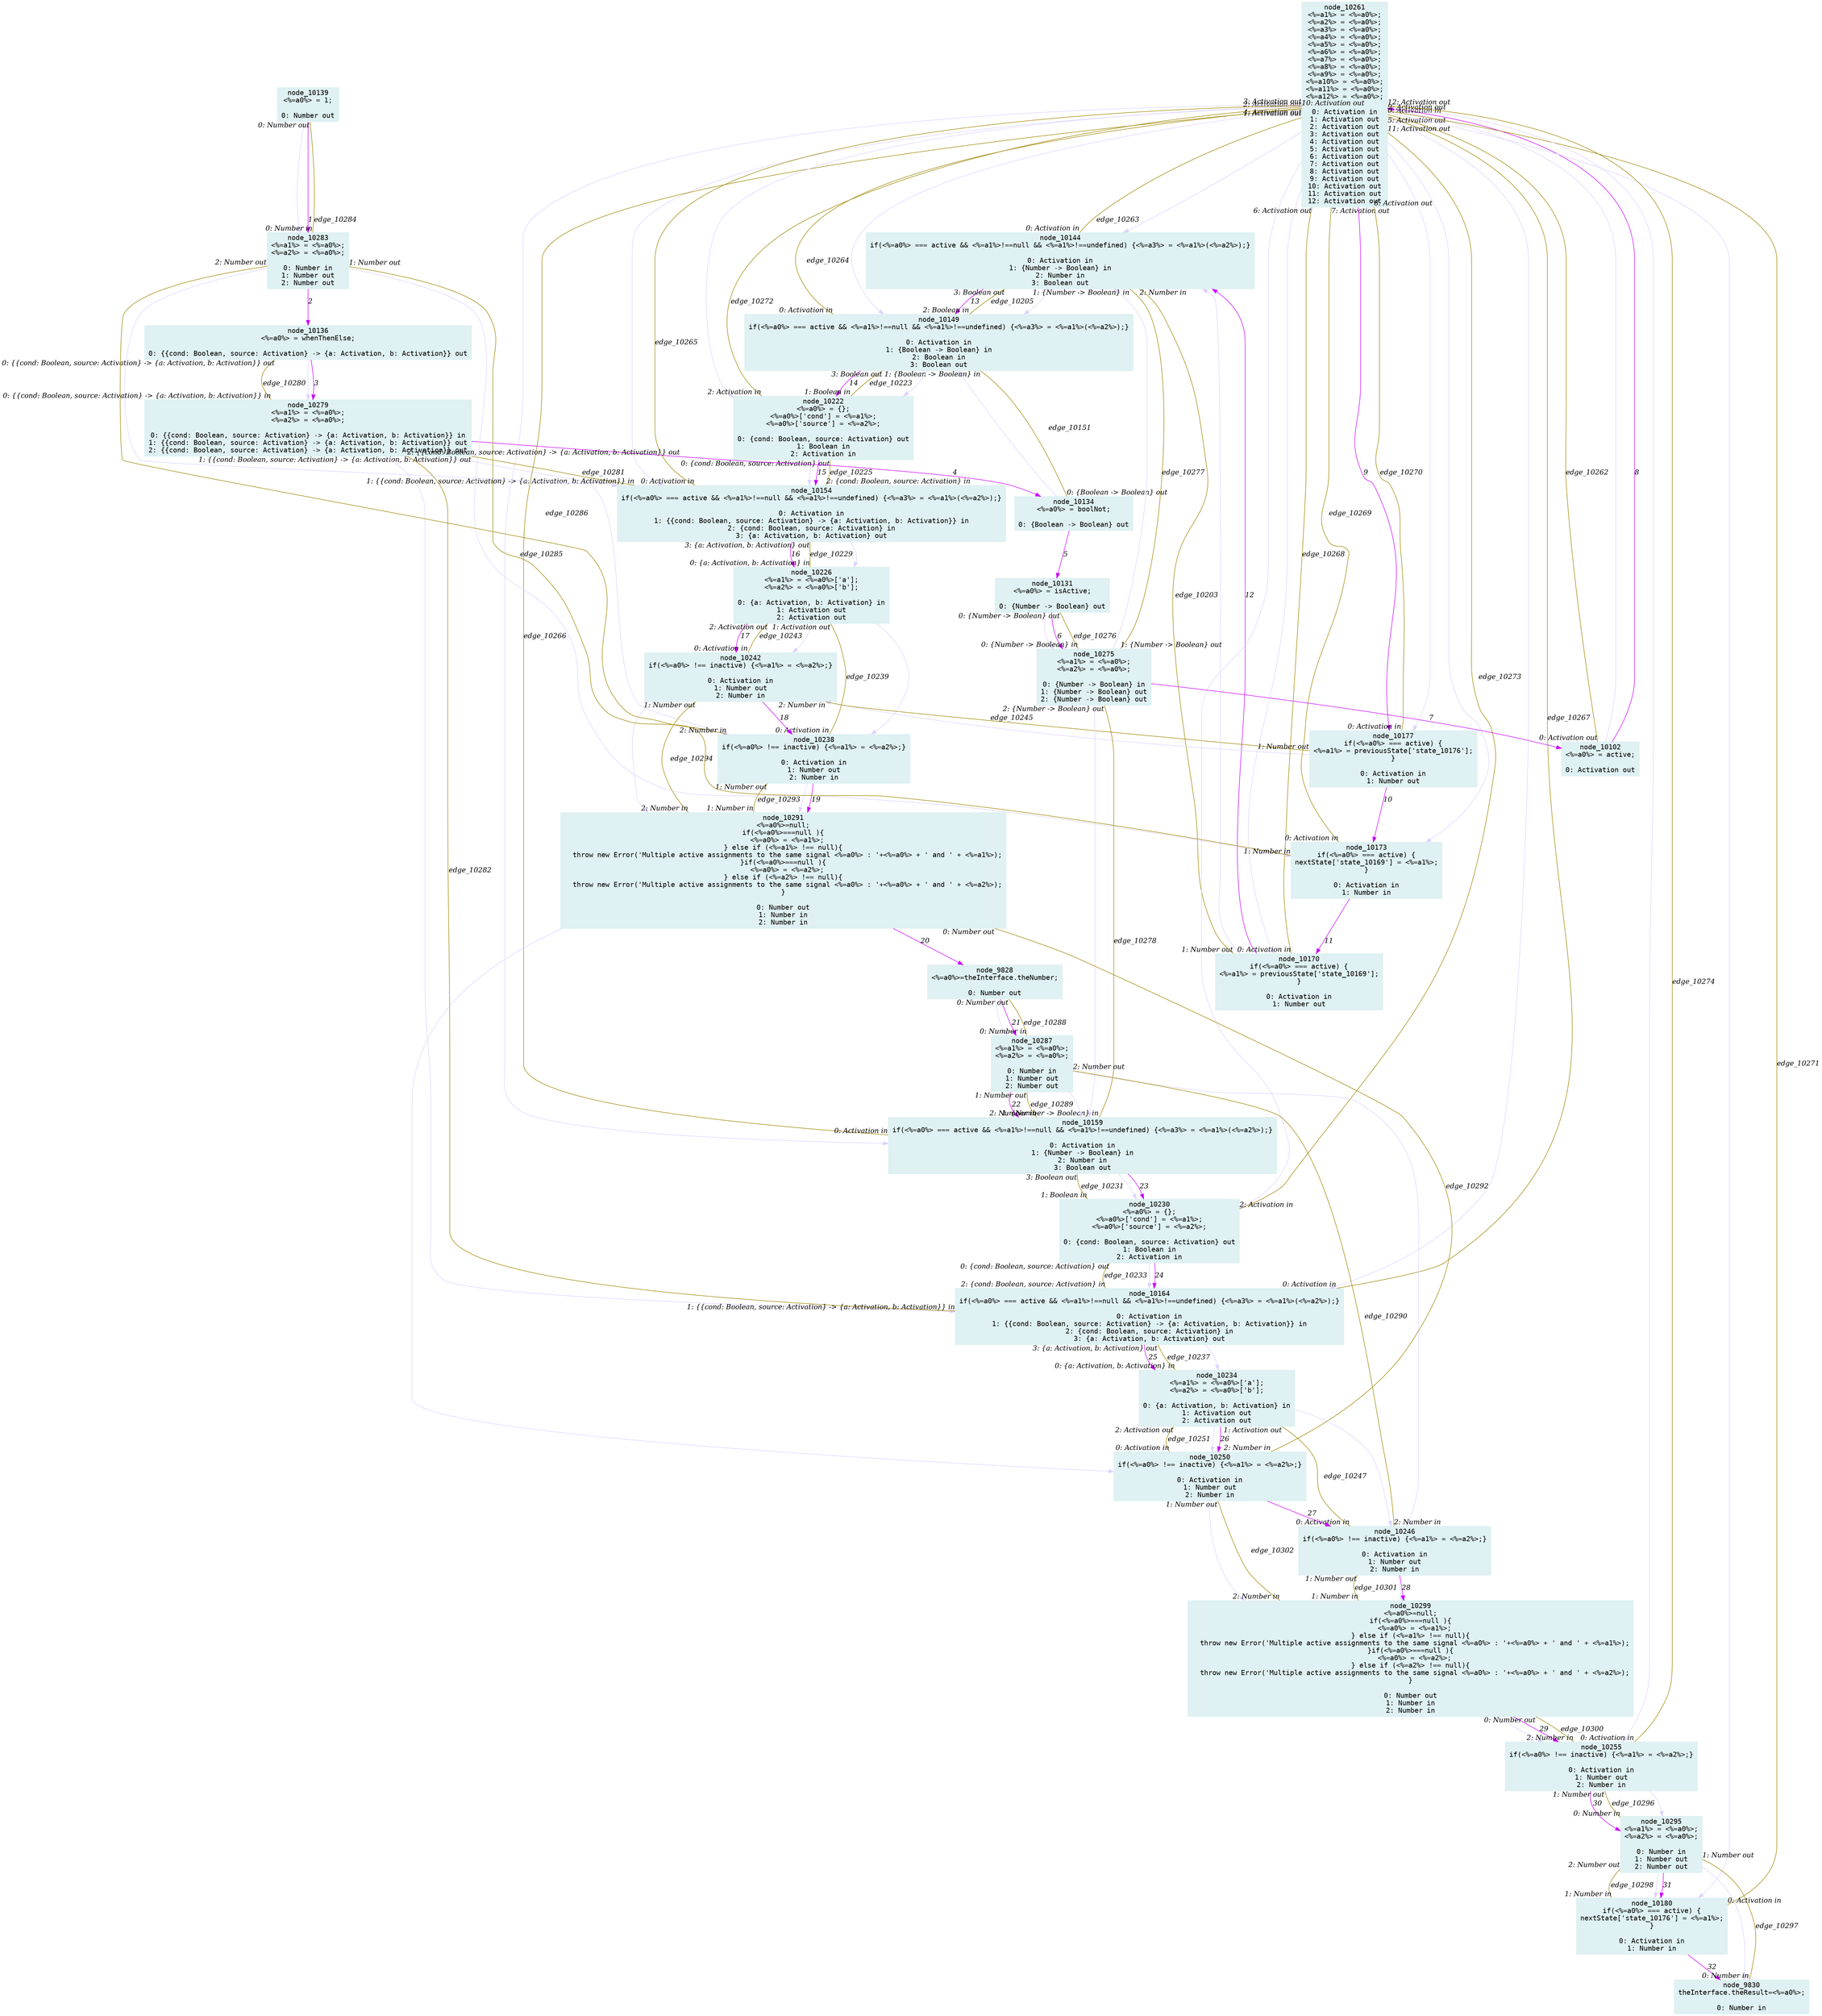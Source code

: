 digraph g{node_9828 [shape="box", style="filled", color="#dff1f2", fontname="Courier", label="node_9828
<%=a0%>=theInterface.theNumber;

0: Number out" ]
node_9830 [shape="box", style="filled", color="#dff1f2", fontname="Courier", label="node_9830
theInterface.theResult=<%=a0%>;

0: Number in" ]
node_10102 [shape="box", style="filled", color="#dff1f2", fontname="Courier", label="node_10102
<%=a0%> = active;

0: Activation out" ]
node_10131 [shape="box", style="filled", color="#dff1f2", fontname="Courier", label="node_10131
<%=a0%> = isActive;

0: {Number -> Boolean} out" ]
node_10134 [shape="box", style="filled", color="#dff1f2", fontname="Courier", label="node_10134
<%=a0%> = boolNot;

0: {Boolean -> Boolean} out" ]
node_10136 [shape="box", style="filled", color="#dff1f2", fontname="Courier", label="node_10136
<%=a0%> = whenThenElse;

0: {{cond: Boolean, source: Activation} -> {a: Activation, b: Activation}} out" ]
node_10139 [shape="box", style="filled", color="#dff1f2", fontname="Courier", label="node_10139
<%=a0%> = 1;

0: Number out" ]
node_10144 [shape="box", style="filled", color="#dff1f2", fontname="Courier", label="node_10144
if(<%=a0%> === active && <%=a1%>!==null && <%=a1%>!==undefined) {<%=a3%> = <%=a1%>(<%=a2%>);}

0: Activation in
1: {Number -> Boolean} in
2: Number in
3: Boolean out" ]
node_10149 [shape="box", style="filled", color="#dff1f2", fontname="Courier", label="node_10149
if(<%=a0%> === active && <%=a1%>!==null && <%=a1%>!==undefined) {<%=a3%> = <%=a1%>(<%=a2%>);}

0: Activation in
1: {Boolean -> Boolean} in
2: Boolean in
3: Boolean out" ]
node_10154 [shape="box", style="filled", color="#dff1f2", fontname="Courier", label="node_10154
if(<%=a0%> === active && <%=a1%>!==null && <%=a1%>!==undefined) {<%=a3%> = <%=a1%>(<%=a2%>);}

0: Activation in
1: {{cond: Boolean, source: Activation} -> {a: Activation, b: Activation}} in
2: {cond: Boolean, source: Activation} in
3: {a: Activation, b: Activation} out" ]
node_10159 [shape="box", style="filled", color="#dff1f2", fontname="Courier", label="node_10159
if(<%=a0%> === active && <%=a1%>!==null && <%=a1%>!==undefined) {<%=a3%> = <%=a1%>(<%=a2%>);}

0: Activation in
1: {Number -> Boolean} in
2: Number in
3: Boolean out" ]
node_10164 [shape="box", style="filled", color="#dff1f2", fontname="Courier", label="node_10164
if(<%=a0%> === active && <%=a1%>!==null && <%=a1%>!==undefined) {<%=a3%> = <%=a1%>(<%=a2%>);}

0: Activation in
1: {{cond: Boolean, source: Activation} -> {a: Activation, b: Activation}} in
2: {cond: Boolean, source: Activation} in
3: {a: Activation, b: Activation} out" ]
node_10170 [shape="box", style="filled", color="#dff1f2", fontname="Courier", label="node_10170
if(<%=a0%> === active) {
<%=a1%> = previousState['state_10169'];
}

0: Activation in
1: Number out" ]
node_10173 [shape="box", style="filled", color="#dff1f2", fontname="Courier", label="node_10173
if(<%=a0%> === active) {
nextState['state_10169'] = <%=a1%>;
}

0: Activation in
1: Number in" ]
node_10177 [shape="box", style="filled", color="#dff1f2", fontname="Courier", label="node_10177
if(<%=a0%> === active) {
<%=a1%> = previousState['state_10176'];
}

0: Activation in
1: Number out" ]
node_10180 [shape="box", style="filled", color="#dff1f2", fontname="Courier", label="node_10180
if(<%=a0%> === active) {
nextState['state_10176'] = <%=a1%>;
}

0: Activation in
1: Number in" ]
node_10222 [shape="box", style="filled", color="#dff1f2", fontname="Courier", label="node_10222
<%=a0%> = {};
<%=a0%>['cond'] = <%=a1%>;
<%=a0%>['source'] = <%=a2%>;

0: {cond: Boolean, source: Activation} out
1: Boolean in
2: Activation in" ]
node_10226 [shape="box", style="filled", color="#dff1f2", fontname="Courier", label="node_10226
<%=a1%> = <%=a0%>['a'];
<%=a2%> = <%=a0%>['b'];

0: {a: Activation, b: Activation} in
1: Activation out
2: Activation out" ]
node_10230 [shape="box", style="filled", color="#dff1f2", fontname="Courier", label="node_10230
<%=a0%> = {};
<%=a0%>['cond'] = <%=a1%>;
<%=a0%>['source'] = <%=a2%>;

0: {cond: Boolean, source: Activation} out
1: Boolean in
2: Activation in" ]
node_10234 [shape="box", style="filled", color="#dff1f2", fontname="Courier", label="node_10234
<%=a1%> = <%=a0%>['a'];
<%=a2%> = <%=a0%>['b'];

0: {a: Activation, b: Activation} in
1: Activation out
2: Activation out" ]
node_10238 [shape="box", style="filled", color="#dff1f2", fontname="Courier", label="node_10238
if(<%=a0%> !== inactive) {<%=a1%> = <%=a2%>;}

0: Activation in
1: Number out
2: Number in" ]
node_10242 [shape="box", style="filled", color="#dff1f2", fontname="Courier", label="node_10242
if(<%=a0%> !== inactive) {<%=a1%> = <%=a2%>;}

0: Activation in
1: Number out
2: Number in" ]
node_10246 [shape="box", style="filled", color="#dff1f2", fontname="Courier", label="node_10246
if(<%=a0%> !== inactive) {<%=a1%> = <%=a2%>;}

0: Activation in
1: Number out
2: Number in" ]
node_10250 [shape="box", style="filled", color="#dff1f2", fontname="Courier", label="node_10250
if(<%=a0%> !== inactive) {<%=a1%> = <%=a2%>;}

0: Activation in
1: Number out
2: Number in" ]
node_10255 [shape="box", style="filled", color="#dff1f2", fontname="Courier", label="node_10255
if(<%=a0%> !== inactive) {<%=a1%> = <%=a2%>;}

0: Activation in
1: Number out
2: Number in" ]
node_10261 [shape="box", style="filled", color="#dff1f2", fontname="Courier", label="node_10261
<%=a1%> = <%=a0%>;
<%=a2%> = <%=a0%>;
<%=a3%> = <%=a0%>;
<%=a4%> = <%=a0%>;
<%=a5%> = <%=a0%>;
<%=a6%> = <%=a0%>;
<%=a7%> = <%=a0%>;
<%=a8%> = <%=a0%>;
<%=a9%> = <%=a0%>;
<%=a10%> = <%=a0%>;
<%=a11%> = <%=a0%>;
<%=a12%> = <%=a0%>;

0: Activation in
1: Activation out
2: Activation out
3: Activation out
4: Activation out
5: Activation out
6: Activation out
7: Activation out
8: Activation out
9: Activation out
10: Activation out
11: Activation out
12: Activation out" ]
node_10275 [shape="box", style="filled", color="#dff1f2", fontname="Courier", label="node_10275
<%=a1%> = <%=a0%>;
<%=a2%> = <%=a0%>;

0: {Number -> Boolean} in
1: {Number -> Boolean} out
2: {Number -> Boolean} out" ]
node_10279 [shape="box", style="filled", color="#dff1f2", fontname="Courier", label="node_10279
<%=a1%> = <%=a0%>;
<%=a2%> = <%=a0%>;

0: {{cond: Boolean, source: Activation} -> {a: Activation, b: Activation}} in
1: {{cond: Boolean, source: Activation} -> {a: Activation, b: Activation}} out
2: {{cond: Boolean, source: Activation} -> {a: Activation, b: Activation}} out" ]
node_10283 [shape="box", style="filled", color="#dff1f2", fontname="Courier", label="node_10283
<%=a1%> = <%=a0%>;
<%=a2%> = <%=a0%>;

0: Number in
1: Number out
2: Number out" ]
node_10287 [shape="box", style="filled", color="#dff1f2", fontname="Courier", label="node_10287
<%=a1%> = <%=a0%>;
<%=a2%> = <%=a0%>;

0: Number in
1: Number out
2: Number out" ]
node_10291 [shape="box", style="filled", color="#dff1f2", fontname="Courier", label="node_10291
<%=a0%>=null;
if(<%=a0%>===null ){
  <%=a0%> = <%=a1%>;
} else if (<%=a1%> !== null){
  throw new Error('Multiple active assignments to the same signal <%=a0%> : '+<%=a0%> + ' and ' + <%=a1%>);
}if(<%=a0%>===null ){
  <%=a0%> = <%=a2%>;
} else if (<%=a2%> !== null){
  throw new Error('Multiple active assignments to the same signal <%=a0%> : '+<%=a0%> + ' and ' + <%=a2%>);
}

0: Number out
1: Number in
2: Number in" ]
node_10295 [shape="box", style="filled", color="#dff1f2", fontname="Courier", label="node_10295
<%=a1%> = <%=a0%>;
<%=a2%> = <%=a0%>;

0: Number in
1: Number out
2: Number out" ]
node_10299 [shape="box", style="filled", color="#dff1f2", fontname="Courier", label="node_10299
<%=a0%>=null;
if(<%=a0%>===null ){
  <%=a0%> = <%=a1%>;
} else if (<%=a1%> !== null){
  throw new Error('Multiple active assignments to the same signal <%=a0%> : '+<%=a0%> + ' and ' + <%=a1%>);
}if(<%=a0%>===null ){
  <%=a0%> = <%=a2%>;
} else if (<%=a2%> !== null){
  throw new Error('Multiple active assignments to the same signal <%=a0%> : '+<%=a0%> + ' and ' + <%=a2%>);
}

0: Number out
1: Number in
2: Number in" ]
node_10295 -> node_9830 [dir=forward, arrowHead=normal, fontname="Times-Italic", arrowsize=1, color="#ddd2ff", label="",  headlabel="", taillabel="" ]
node_10295 -> node_10180 [dir=forward, arrowHead=normal, fontname="Times-Italic", arrowsize=1, color="#ddd2ff", label="",  headlabel="", taillabel="" ]
node_10255 -> node_10295 [dir=forward, arrowHead=normal, fontname="Times-Italic", arrowsize=1, color="#ddd2ff", label="",  headlabel="", taillabel="" ]
node_10299 -> node_10255 [dir=forward, arrowHead=normal, fontname="Times-Italic", arrowsize=1, color="#ddd2ff", label="",  headlabel="", taillabel="" ]
node_10246 -> node_10299 [dir=forward, arrowHead=normal, fontname="Times-Italic", arrowsize=1, color="#ddd2ff", label="",  headlabel="", taillabel="" ]
node_10250 -> node_10299 [dir=forward, arrowHead=normal, fontname="Times-Italic", arrowsize=1, color="#ddd2ff", label="",  headlabel="", taillabel="" ]
node_10234 -> node_10246 [dir=forward, arrowHead=normal, fontname="Times-Italic", arrowsize=1, color="#ddd2ff", label="",  headlabel="", taillabel="" ]
node_10234 -> node_10250 [dir=forward, arrowHead=normal, fontname="Times-Italic", arrowsize=1, color="#ddd2ff", label="",  headlabel="", taillabel="" ]
node_10164 -> node_10234 [dir=forward, arrowHead=normal, fontname="Times-Italic", arrowsize=1, color="#ddd2ff", label="",  headlabel="", taillabel="" ]
node_10230 -> node_10164 [dir=forward, arrowHead=normal, fontname="Times-Italic", arrowsize=1, color="#ddd2ff", label="",  headlabel="", taillabel="" ]
node_10159 -> node_10230 [dir=forward, arrowHead=normal, fontname="Times-Italic", arrowsize=1, color="#ddd2ff", label="",  headlabel="", taillabel="" ]
node_10287 -> node_10159 [dir=forward, arrowHead=normal, fontname="Times-Italic", arrowsize=1, color="#ddd2ff", label="",  headlabel="", taillabel="" ]
node_10287 -> node_10246 [dir=forward, arrowHead=normal, fontname="Times-Italic", arrowsize=1, color="#ddd2ff", label="",  headlabel="", taillabel="" ]
node_9828 -> node_10287 [dir=forward, arrowHead=normal, fontname="Times-Italic", arrowsize=1, color="#ddd2ff", label="",  headlabel="", taillabel="" ]
node_10291 -> node_10250 [dir=forward, arrowHead=normal, fontname="Times-Italic", arrowsize=1, color="#ddd2ff", label="",  headlabel="", taillabel="" ]
node_10238 -> node_10291 [dir=forward, arrowHead=normal, fontname="Times-Italic", arrowsize=1, color="#ddd2ff", label="",  headlabel="", taillabel="" ]
node_10242 -> node_10291 [dir=forward, arrowHead=normal, fontname="Times-Italic", arrowsize=1, color="#ddd2ff", label="",  headlabel="", taillabel="" ]
node_10226 -> node_10238 [dir=forward, arrowHead=normal, fontname="Times-Italic", arrowsize=1, color="#ddd2ff", label="",  headlabel="", taillabel="" ]
node_10226 -> node_10242 [dir=forward, arrowHead=normal, fontname="Times-Italic", arrowsize=1, color="#ddd2ff", label="",  headlabel="", taillabel="" ]
node_10154 -> node_10226 [dir=forward, arrowHead=normal, fontname="Times-Italic", arrowsize=1, color="#ddd2ff", label="",  headlabel="", taillabel="" ]
node_10222 -> node_10154 [dir=forward, arrowHead=normal, fontname="Times-Italic", arrowsize=1, color="#ddd2ff", label="",  headlabel="", taillabel="" ]
node_10149 -> node_10222 [dir=forward, arrowHead=normal, fontname="Times-Italic", arrowsize=1, color="#ddd2ff", label="",  headlabel="", taillabel="" ]
node_10144 -> node_10149 [dir=forward, arrowHead=normal, fontname="Times-Italic", arrowsize=1, color="#ddd2ff", label="",  headlabel="", taillabel="" ]
node_10170 -> node_10144 [dir=forward, arrowHead=normal, fontname="Times-Italic", arrowsize=1, color="#ddd2ff", label="",  headlabel="", taillabel="" ]
node_10177 -> node_10242 [dir=forward, arrowHead=normal, fontname="Times-Italic", arrowsize=1, color="#ddd2ff", label="",  headlabel="", taillabel="" ]
node_10261 -> node_10144 [dir=forward, arrowHead=normal, fontname="Times-Italic", arrowsize=1, color="#ddd2ff", label="",  headlabel="", taillabel="" ]
node_10261 -> node_10149 [dir=forward, arrowHead=normal, fontname="Times-Italic", arrowsize=1, color="#ddd2ff", label="",  headlabel="", taillabel="" ]
node_10261 -> node_10154 [dir=forward, arrowHead=normal, fontname="Times-Italic", arrowsize=1, color="#ddd2ff", label="",  headlabel="", taillabel="" ]
node_10261 -> node_10159 [dir=forward, arrowHead=normal, fontname="Times-Italic", arrowsize=1, color="#ddd2ff", label="",  headlabel="", taillabel="" ]
node_10261 -> node_10164 [dir=forward, arrowHead=normal, fontname="Times-Italic", arrowsize=1, color="#ddd2ff", label="",  headlabel="", taillabel="" ]
node_10261 -> node_10170 [dir=forward, arrowHead=normal, fontname="Times-Italic", arrowsize=1, color="#ddd2ff", label="",  headlabel="", taillabel="" ]
node_10261 -> node_10173 [dir=forward, arrowHead=normal, fontname="Times-Italic", arrowsize=1, color="#ddd2ff", label="",  headlabel="", taillabel="" ]
node_10261 -> node_10177 [dir=forward, arrowHead=normal, fontname="Times-Italic", arrowsize=1, color="#ddd2ff", label="",  headlabel="", taillabel="" ]
node_10261 -> node_10180 [dir=forward, arrowHead=normal, fontname="Times-Italic", arrowsize=1, color="#ddd2ff", label="",  headlabel="", taillabel="" ]
node_10261 -> node_10222 [dir=forward, arrowHead=normal, fontname="Times-Italic", arrowsize=1, color="#ddd2ff", label="",  headlabel="", taillabel="" ]
node_10261 -> node_10230 [dir=forward, arrowHead=normal, fontname="Times-Italic", arrowsize=1, color="#ddd2ff", label="",  headlabel="", taillabel="" ]
node_10261 -> node_10255 [dir=forward, arrowHead=normal, fontname="Times-Italic", arrowsize=1, color="#ddd2ff", label="",  headlabel="", taillabel="" ]
node_10102 -> node_10261 [dir=forward, arrowHead=normal, fontname="Times-Italic", arrowsize=1, color="#ddd2ff", label="",  headlabel="", taillabel="" ]
node_10275 -> node_10144 [dir=forward, arrowHead=normal, fontname="Times-Italic", arrowsize=1, color="#ddd2ff", label="",  headlabel="", taillabel="" ]
node_10275 -> node_10159 [dir=forward, arrowHead=normal, fontname="Times-Italic", arrowsize=1, color="#ddd2ff", label="",  headlabel="", taillabel="" ]
node_10131 -> node_10275 [dir=forward, arrowHead=normal, fontname="Times-Italic", arrowsize=1, color="#ddd2ff", label="",  headlabel="", taillabel="" ]
node_10134 -> node_10149 [dir=forward, arrowHead=normal, fontname="Times-Italic", arrowsize=1, color="#ddd2ff", label="",  headlabel="", taillabel="" ]
node_10279 -> node_10154 [dir=forward, arrowHead=normal, fontname="Times-Italic", arrowsize=1, color="#ddd2ff", label="",  headlabel="", taillabel="" ]
node_10279 -> node_10164 [dir=forward, arrowHead=normal, fontname="Times-Italic", arrowsize=1, color="#ddd2ff", label="",  headlabel="", taillabel="" ]
node_10136 -> node_10279 [dir=forward, arrowHead=normal, fontname="Times-Italic", arrowsize=1, color="#ddd2ff", label="",  headlabel="", taillabel="" ]
node_10283 -> node_10173 [dir=forward, arrowHead=normal, fontname="Times-Italic", arrowsize=1, color="#ddd2ff", label="",  headlabel="", taillabel="" ]
node_10283 -> node_10238 [dir=forward, arrowHead=normal, fontname="Times-Italic", arrowsize=1, color="#ddd2ff", label="",  headlabel="", taillabel="" ]
node_10139 -> node_10283 [dir=forward, arrowHead=normal, fontname="Times-Italic", arrowsize=1, color="#ddd2ff", label="",  headlabel="", taillabel="" ]
node_10139 -> node_10283 [dir=forward, arrowHead=normal, fontname="Times-Italic", arrowsize=1, color="#cc00ff", label="1",  headlabel="", taillabel="" ]
node_10283 -> node_10136 [dir=forward, arrowHead=normal, fontname="Times-Italic", arrowsize=1, color="#cc00ff", label="2",  headlabel="", taillabel="" ]
node_10136 -> node_10279 [dir=forward, arrowHead=normal, fontname="Times-Italic", arrowsize=1, color="#cc00ff", label="3",  headlabel="", taillabel="" ]
node_10279 -> node_10134 [dir=forward, arrowHead=normal, fontname="Times-Italic", arrowsize=1, color="#cc00ff", label="4",  headlabel="", taillabel="" ]
node_10134 -> node_10131 [dir=forward, arrowHead=normal, fontname="Times-Italic", arrowsize=1, color="#cc00ff", label="5",  headlabel="", taillabel="" ]
node_10131 -> node_10275 [dir=forward, arrowHead=normal, fontname="Times-Italic", arrowsize=1, color="#cc00ff", label="6",  headlabel="", taillabel="" ]
node_10275 -> node_10102 [dir=forward, arrowHead=normal, fontname="Times-Italic", arrowsize=1, color="#cc00ff", label="7",  headlabel="", taillabel="" ]
node_10102 -> node_10261 [dir=forward, arrowHead=normal, fontname="Times-Italic", arrowsize=1, color="#cc00ff", label="8",  headlabel="", taillabel="" ]
node_10261 -> node_10177 [dir=forward, arrowHead=normal, fontname="Times-Italic", arrowsize=1, color="#cc00ff", label="9",  headlabel="", taillabel="" ]
node_10177 -> node_10173 [dir=forward, arrowHead=normal, fontname="Times-Italic", arrowsize=1, color="#cc00ff", label="10",  headlabel="", taillabel="" ]
node_10173 -> node_10170 [dir=forward, arrowHead=normal, fontname="Times-Italic", arrowsize=1, color="#cc00ff", label="11",  headlabel="", taillabel="" ]
node_10170 -> node_10144 [dir=forward, arrowHead=normal, fontname="Times-Italic", arrowsize=1, color="#cc00ff", label="12",  headlabel="", taillabel="" ]
node_10144 -> node_10149 [dir=forward, arrowHead=normal, fontname="Times-Italic", arrowsize=1, color="#cc00ff", label="13",  headlabel="", taillabel="" ]
node_10149 -> node_10222 [dir=forward, arrowHead=normal, fontname="Times-Italic", arrowsize=1, color="#cc00ff", label="14",  headlabel="", taillabel="" ]
node_10222 -> node_10154 [dir=forward, arrowHead=normal, fontname="Times-Italic", arrowsize=1, color="#cc00ff", label="15",  headlabel="", taillabel="" ]
node_10154 -> node_10226 [dir=forward, arrowHead=normal, fontname="Times-Italic", arrowsize=1, color="#cc00ff", label="16",  headlabel="", taillabel="" ]
node_10226 -> node_10242 [dir=forward, arrowHead=normal, fontname="Times-Italic", arrowsize=1, color="#cc00ff", label="17",  headlabel="", taillabel="" ]
node_10242 -> node_10238 [dir=forward, arrowHead=normal, fontname="Times-Italic", arrowsize=1, color="#cc00ff", label="18",  headlabel="", taillabel="" ]
node_10238 -> node_10291 [dir=forward, arrowHead=normal, fontname="Times-Italic", arrowsize=1, color="#cc00ff", label="19",  headlabel="", taillabel="" ]
node_10291 -> node_9828 [dir=forward, arrowHead=normal, fontname="Times-Italic", arrowsize=1, color="#cc00ff", label="20",  headlabel="", taillabel="" ]
node_9828 -> node_10287 [dir=forward, arrowHead=normal, fontname="Times-Italic", arrowsize=1, color="#cc00ff", label="21",  headlabel="", taillabel="" ]
node_10287 -> node_10159 [dir=forward, arrowHead=normal, fontname="Times-Italic", arrowsize=1, color="#cc00ff", label="22",  headlabel="", taillabel="" ]
node_10159 -> node_10230 [dir=forward, arrowHead=normal, fontname="Times-Italic", arrowsize=1, color="#cc00ff", label="23",  headlabel="", taillabel="" ]
node_10230 -> node_10164 [dir=forward, arrowHead=normal, fontname="Times-Italic", arrowsize=1, color="#cc00ff", label="24",  headlabel="", taillabel="" ]
node_10164 -> node_10234 [dir=forward, arrowHead=normal, fontname="Times-Italic", arrowsize=1, color="#cc00ff", label="25",  headlabel="", taillabel="" ]
node_10234 -> node_10250 [dir=forward, arrowHead=normal, fontname="Times-Italic", arrowsize=1, color="#cc00ff", label="26",  headlabel="", taillabel="" ]
node_10250 -> node_10246 [dir=forward, arrowHead=normal, fontname="Times-Italic", arrowsize=1, color="#cc00ff", label="27",  headlabel="", taillabel="" ]
node_10246 -> node_10299 [dir=forward, arrowHead=normal, fontname="Times-Italic", arrowsize=1, color="#cc00ff", label="28",  headlabel="", taillabel="" ]
node_10299 -> node_10255 [dir=forward, arrowHead=normal, fontname="Times-Italic", arrowsize=1, color="#cc00ff", label="29",  headlabel="", taillabel="" ]
node_10255 -> node_10295 [dir=forward, arrowHead=normal, fontname="Times-Italic", arrowsize=1, color="#cc00ff", label="30",  headlabel="", taillabel="" ]
node_10295 -> node_10180 [dir=forward, arrowHead=normal, fontname="Times-Italic", arrowsize=1, color="#cc00ff", label="31",  headlabel="", taillabel="" ]
node_10180 -> node_9830 [dir=forward, arrowHead=normal, fontname="Times-Italic", arrowsize=1, color="#cc00ff", label="32",  headlabel="", taillabel="" ]
node_10149 -> node_10134 [dir=none, arrowHead=none, fontname="Times-Italic", arrowsize=1, color="#9d8400", label="edge_10151",  headlabel="0: {Boolean -> Boolean} out", taillabel="1: {Boolean -> Boolean} in" ]
node_10144 -> node_10170 [dir=none, arrowHead=none, fontname="Times-Italic", arrowsize=1, color="#9d8400", label="edge_10203",  headlabel="1: Number out", taillabel="2: Number in" ]
node_10149 -> node_10144 [dir=none, arrowHead=none, fontname="Times-Italic", arrowsize=1, color="#9d8400", label="edge_10205",  headlabel="3: Boolean out", taillabel="2: Boolean in" ]
node_10222 -> node_10149 [dir=none, arrowHead=none, fontname="Times-Italic", arrowsize=1, color="#9d8400", label="edge_10223",  headlabel="3: Boolean out", taillabel="1: Boolean in" ]
node_10222 -> node_10154 [dir=none, arrowHead=none, fontname="Times-Italic", arrowsize=1, color="#9d8400", label="edge_10225",  headlabel="2: {cond: Boolean, source: Activation} in", taillabel="0: {cond: Boolean, source: Activation} out" ]
node_10226 -> node_10154 [dir=none, arrowHead=none, fontname="Times-Italic", arrowsize=1, color="#9d8400", label="edge_10229",  headlabel="3: {a: Activation, b: Activation} out", taillabel="0: {a: Activation, b: Activation} in" ]
node_10230 -> node_10159 [dir=none, arrowHead=none, fontname="Times-Italic", arrowsize=1, color="#9d8400", label="edge_10231",  headlabel="3: Boolean out", taillabel="1: Boolean in" ]
node_10230 -> node_10164 [dir=none, arrowHead=none, fontname="Times-Italic", arrowsize=1, color="#9d8400", label="edge_10233",  headlabel="2: {cond: Boolean, source: Activation} in", taillabel="0: {cond: Boolean, source: Activation} out" ]
node_10234 -> node_10164 [dir=none, arrowHead=none, fontname="Times-Italic", arrowsize=1, color="#9d8400", label="edge_10237",  headlabel="3: {a: Activation, b: Activation} out", taillabel="0: {a: Activation, b: Activation} in" ]
node_10238 -> node_10226 [dir=none, arrowHead=none, fontname="Times-Italic", arrowsize=1, color="#9d8400", label="edge_10239",  headlabel="1: Activation out", taillabel="0: Activation in" ]
node_10242 -> node_10226 [dir=none, arrowHead=none, fontname="Times-Italic", arrowsize=1, color="#9d8400", label="edge_10243",  headlabel="2: Activation out", taillabel="0: Activation in" ]
node_10242 -> node_10177 [dir=none, arrowHead=none, fontname="Times-Italic", arrowsize=1, color="#9d8400", label="edge_10245",  headlabel="1: Number out", taillabel="2: Number in" ]
node_10246 -> node_10234 [dir=none, arrowHead=none, fontname="Times-Italic", arrowsize=1, color="#9d8400", label="edge_10247",  headlabel="1: Activation out", taillabel="0: Activation in" ]
node_10250 -> node_10234 [dir=none, arrowHead=none, fontname="Times-Italic", arrowsize=1, color="#9d8400", label="edge_10251",  headlabel="2: Activation out", taillabel="0: Activation in" ]
node_10102 -> node_10261 [dir=none, arrowHead=none, fontname="Times-Italic", arrowsize=1, color="#9d8400", label="edge_10262",  headlabel="0: Activation in", taillabel="0: Activation out" ]
node_10261 -> node_10144 [dir=none, arrowHead=none, fontname="Times-Italic", arrowsize=1, color="#9d8400", label="edge_10263",  headlabel="0: Activation in", taillabel="1: Activation out" ]
node_10261 -> node_10149 [dir=none, arrowHead=none, fontname="Times-Italic", arrowsize=1, color="#9d8400", label="edge_10264",  headlabel="0: Activation in", taillabel="2: Activation out" ]
node_10261 -> node_10154 [dir=none, arrowHead=none, fontname="Times-Italic", arrowsize=1, color="#9d8400", label="edge_10265",  headlabel="0: Activation in", taillabel="3: Activation out" ]
node_10261 -> node_10159 [dir=none, arrowHead=none, fontname="Times-Italic", arrowsize=1, color="#9d8400", label="edge_10266",  headlabel="0: Activation in", taillabel="4: Activation out" ]
node_10261 -> node_10164 [dir=none, arrowHead=none, fontname="Times-Italic", arrowsize=1, color="#9d8400", label="edge_10267",  headlabel="0: Activation in", taillabel="5: Activation out" ]
node_10261 -> node_10170 [dir=none, arrowHead=none, fontname="Times-Italic", arrowsize=1, color="#9d8400", label="edge_10268",  headlabel="0: Activation in", taillabel="6: Activation out" ]
node_10261 -> node_10173 [dir=none, arrowHead=none, fontname="Times-Italic", arrowsize=1, color="#9d8400", label="edge_10269",  headlabel="0: Activation in", taillabel="7: Activation out" ]
node_10261 -> node_10177 [dir=none, arrowHead=none, fontname="Times-Italic", arrowsize=1, color="#9d8400", label="edge_10270",  headlabel="0: Activation in", taillabel="8: Activation out" ]
node_10261 -> node_10180 [dir=none, arrowHead=none, fontname="Times-Italic", arrowsize=1, color="#9d8400", label="edge_10271",  headlabel="0: Activation in", taillabel="9: Activation out" ]
node_10261 -> node_10222 [dir=none, arrowHead=none, fontname="Times-Italic", arrowsize=1, color="#9d8400", label="edge_10272",  headlabel="2: Activation in", taillabel="10: Activation out" ]
node_10261 -> node_10230 [dir=none, arrowHead=none, fontname="Times-Italic", arrowsize=1, color="#9d8400", label="edge_10273",  headlabel="2: Activation in", taillabel="11: Activation out" ]
node_10261 -> node_10255 [dir=none, arrowHead=none, fontname="Times-Italic", arrowsize=1, color="#9d8400", label="edge_10274",  headlabel="0: Activation in", taillabel="12: Activation out" ]
node_10131 -> node_10275 [dir=none, arrowHead=none, fontname="Times-Italic", arrowsize=1, color="#9d8400", label="edge_10276",  headlabel="0: {Number -> Boolean} in", taillabel="0: {Number -> Boolean} out" ]
node_10275 -> node_10144 [dir=none, arrowHead=none, fontname="Times-Italic", arrowsize=1, color="#9d8400", label="edge_10277",  headlabel="1: {Number -> Boolean} in", taillabel="1: {Number -> Boolean} out" ]
node_10275 -> node_10159 [dir=none, arrowHead=none, fontname="Times-Italic", arrowsize=1, color="#9d8400", label="edge_10278",  headlabel="1: {Number -> Boolean} in", taillabel="2: {Number -> Boolean} out" ]
node_10136 -> node_10279 [dir=none, arrowHead=none, fontname="Times-Italic", arrowsize=1, color="#9d8400", label="edge_10280",  headlabel="0: {{cond: Boolean, source: Activation} -> {a: Activation, b: Activation}} in", taillabel="0: {{cond: Boolean, source: Activation} -> {a: Activation, b: Activation}} out" ]
node_10279 -> node_10154 [dir=none, arrowHead=none, fontname="Times-Italic", arrowsize=1, color="#9d8400", label="edge_10281",  headlabel="1: {{cond: Boolean, source: Activation} -> {a: Activation, b: Activation}} in", taillabel="1: {{cond: Boolean, source: Activation} -> {a: Activation, b: Activation}} out" ]
node_10279 -> node_10164 [dir=none, arrowHead=none, fontname="Times-Italic", arrowsize=1, color="#9d8400", label="edge_10282",  headlabel="1: {{cond: Boolean, source: Activation} -> {a: Activation, b: Activation}} in", taillabel="2: {{cond: Boolean, source: Activation} -> {a: Activation, b: Activation}} out" ]
node_10139 -> node_10283 [dir=none, arrowHead=none, fontname="Times-Italic", arrowsize=1, color="#9d8400", label="edge_10284",  headlabel="0: Number in", taillabel="0: Number out" ]
node_10283 -> node_10173 [dir=none, arrowHead=none, fontname="Times-Italic", arrowsize=1, color="#9d8400", label="edge_10285",  headlabel="1: Number in", taillabel="1: Number out" ]
node_10283 -> node_10238 [dir=none, arrowHead=none, fontname="Times-Italic", arrowsize=1, color="#9d8400", label="edge_10286",  headlabel="2: Number in", taillabel="2: Number out" ]
node_9828 -> node_10287 [dir=none, arrowHead=none, fontname="Times-Italic", arrowsize=1, color="#9d8400", label="edge_10288",  headlabel="0: Number in", taillabel="0: Number out" ]
node_10287 -> node_10159 [dir=none, arrowHead=none, fontname="Times-Italic", arrowsize=1, color="#9d8400", label="edge_10289",  headlabel="2: Number in", taillabel="1: Number out" ]
node_10287 -> node_10246 [dir=none, arrowHead=none, fontname="Times-Italic", arrowsize=1, color="#9d8400", label="edge_10290",  headlabel="2: Number in", taillabel="2: Number out" ]
node_10291 -> node_10250 [dir=none, arrowHead=none, fontname="Times-Italic", arrowsize=1, color="#9d8400", label="edge_10292",  headlabel="2: Number in", taillabel="0: Number out" ]
node_10238 -> node_10291 [dir=none, arrowHead=none, fontname="Times-Italic", arrowsize=1, color="#9d8400", label="edge_10293",  headlabel="1: Number in", taillabel="1: Number out" ]
node_10242 -> node_10291 [dir=none, arrowHead=none, fontname="Times-Italic", arrowsize=1, color="#9d8400", label="edge_10294",  headlabel="2: Number in", taillabel="1: Number out" ]
node_10255 -> node_10295 [dir=none, arrowHead=none, fontname="Times-Italic", arrowsize=1, color="#9d8400", label="edge_10296",  headlabel="0: Number in", taillabel="1: Number out" ]
node_10295 -> node_9830 [dir=none, arrowHead=none, fontname="Times-Italic", arrowsize=1, color="#9d8400", label="edge_10297",  headlabel="0: Number in", taillabel="1: Number out" ]
node_10295 -> node_10180 [dir=none, arrowHead=none, fontname="Times-Italic", arrowsize=1, color="#9d8400", label="edge_10298",  headlabel="1: Number in", taillabel="2: Number out" ]
node_10299 -> node_10255 [dir=none, arrowHead=none, fontname="Times-Italic", arrowsize=1, color="#9d8400", label="edge_10300",  headlabel="2: Number in", taillabel="0: Number out" ]
node_10246 -> node_10299 [dir=none, arrowHead=none, fontname="Times-Italic", arrowsize=1, color="#9d8400", label="edge_10301",  headlabel="1: Number in", taillabel="1: Number out" ]
node_10250 -> node_10299 [dir=none, arrowHead=none, fontname="Times-Italic", arrowsize=1, color="#9d8400", label="edge_10302",  headlabel="2: Number in", taillabel="1: Number out" ]
}